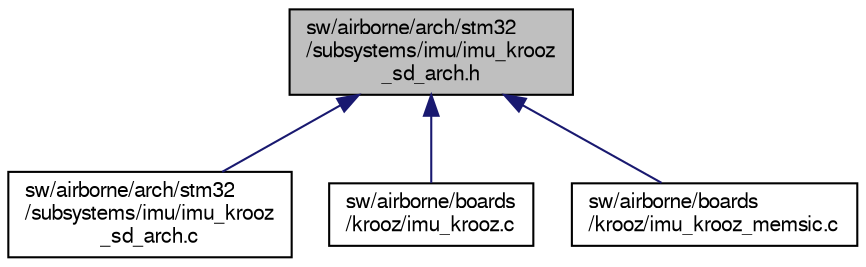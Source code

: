 digraph "sw/airborne/arch/stm32/subsystems/imu/imu_krooz_sd_arch.h"
{
  edge [fontname="FreeSans",fontsize="10",labelfontname="FreeSans",labelfontsize="10"];
  node [fontname="FreeSans",fontsize="10",shape=record];
  Node1 [label="sw/airborne/arch/stm32\l/subsystems/imu/imu_krooz\l_sd_arch.h",height=0.2,width=0.4,color="black", fillcolor="grey75", style="filled", fontcolor="black"];
  Node1 -> Node2 [dir="back",color="midnightblue",fontsize="10",style="solid",fontname="FreeSans"];
  Node2 [label="sw/airborne/arch/stm32\l/subsystems/imu/imu_krooz\l_sd_arch.c",height=0.2,width=0.4,color="black", fillcolor="white", style="filled",URL="$imu__krooz__sd__arch_8c.html"];
  Node1 -> Node3 [dir="back",color="midnightblue",fontsize="10",style="solid",fontname="FreeSans"];
  Node3 [label="sw/airborne/boards\l/krooz/imu_krooz.c",height=0.2,width=0.4,color="black", fillcolor="white", style="filled",URL="$imu__krooz_8c.html",tooltip="Driver for the IMU on the KroozSD board. "];
  Node1 -> Node4 [dir="back",color="midnightblue",fontsize="10",style="solid",fontname="FreeSans"];
  Node4 [label="sw/airborne/boards\l/krooz/imu_krooz_memsic.c",height=0.2,width=0.4,color="black", fillcolor="white", style="filled",URL="$imu__krooz__memsic_8c.html",tooltip="Driver for the IMU on the KroozSD Big Rotorcraft Edition board. "];
}
